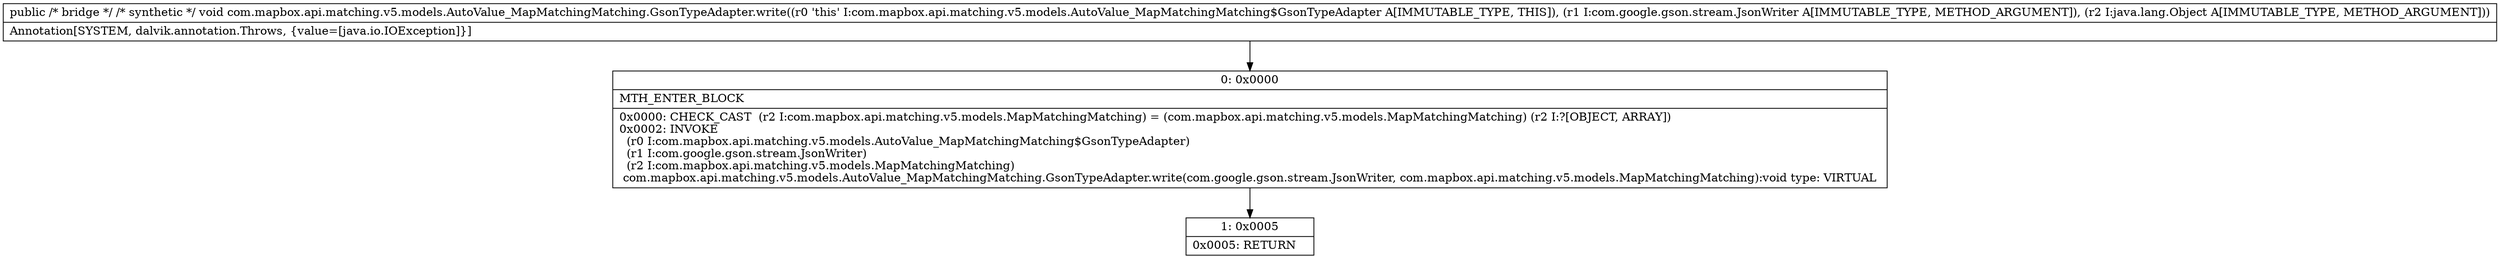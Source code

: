 digraph "CFG forcom.mapbox.api.matching.v5.models.AutoValue_MapMatchingMatching.GsonTypeAdapter.write(Lcom\/google\/gson\/stream\/JsonWriter;Ljava\/lang\/Object;)V" {
Node_0 [shape=record,label="{0\:\ 0x0000|MTH_ENTER_BLOCK\l|0x0000: CHECK_CAST  (r2 I:com.mapbox.api.matching.v5.models.MapMatchingMatching) = (com.mapbox.api.matching.v5.models.MapMatchingMatching) (r2 I:?[OBJECT, ARRAY]) \l0x0002: INVOKE  \l  (r0 I:com.mapbox.api.matching.v5.models.AutoValue_MapMatchingMatching$GsonTypeAdapter)\l  (r1 I:com.google.gson.stream.JsonWriter)\l  (r2 I:com.mapbox.api.matching.v5.models.MapMatchingMatching)\l com.mapbox.api.matching.v5.models.AutoValue_MapMatchingMatching.GsonTypeAdapter.write(com.google.gson.stream.JsonWriter, com.mapbox.api.matching.v5.models.MapMatchingMatching):void type: VIRTUAL \l}"];
Node_1 [shape=record,label="{1\:\ 0x0005|0x0005: RETURN   \l}"];
MethodNode[shape=record,label="{public \/* bridge *\/ \/* synthetic *\/ void com.mapbox.api.matching.v5.models.AutoValue_MapMatchingMatching.GsonTypeAdapter.write((r0 'this' I:com.mapbox.api.matching.v5.models.AutoValue_MapMatchingMatching$GsonTypeAdapter A[IMMUTABLE_TYPE, THIS]), (r1 I:com.google.gson.stream.JsonWriter A[IMMUTABLE_TYPE, METHOD_ARGUMENT]), (r2 I:java.lang.Object A[IMMUTABLE_TYPE, METHOD_ARGUMENT]))  | Annotation[SYSTEM, dalvik.annotation.Throws, \{value=[java.io.IOException]\}]\l}"];
MethodNode -> Node_0;
Node_0 -> Node_1;
}

